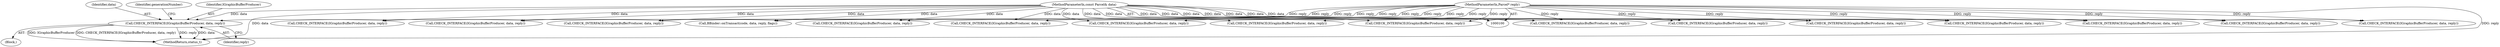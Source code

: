 digraph "0_Android_a30d7d90c4f718e46fb41a99b3d52800e1011b73_0@pointer" {
"1000563" [label="(Call,CHECK_INTERFACE(IGraphicBufferProducer, data, reply))"];
"1000102" [label="(MethodParameterIn,const Parcel& data)"];
"1000103" [label="(MethodParameterIn,Parcel* reply)"];
"1000596" [label="(MethodReturn,status_t)"];
"1000363" [label="(Call,CHECK_INTERFACE(IGraphicBufferProducer, data, reply))"];
"1000298" [label="(Call,CHECK_INTERFACE(IGraphicBufferProducer, data, reply))"];
"1000413" [label="(Call,CHECK_INTERFACE(IGraphicBufferProducer, data, reply))"];
"1000230" [label="(Call,CHECK_INTERFACE(IGraphicBufferProducer, data, reply))"];
"1000164" [label="(Call,CHECK_INTERFACE(IGraphicBufferProducer, data, reply))"];
"1000565" [label="(Identifier,data)"];
"1000569" [label="(Identifier,generationNumber)"];
"1000564" [label="(Identifier,IGraphicBufferProducer)"];
"1000249" [label="(Call,CHECK_INTERFACE(IGraphicBufferProducer, data, reply))"];
"1000582" [label="(Call,CHECK_INTERFACE(IGraphicBufferProducer, data, reply))"];
"1000562" [label="(Block,)"];
"1000480" [label="(Call,CHECK_INTERFACE(IGraphicBufferProducer, data, reply))"];
"1000542" [label="(Call,CHECK_INTERFACE(IGraphicBufferProducer, data, reply))"];
"1000111" [label="(Call,CHECK_INTERFACE(IGraphicBufferProducer, data, reply))"];
"1000591" [label="(Call,BBinder::onTransact(code, data, reply, flags))"];
"1000329" [label="(Call,CHECK_INTERFACE(IGraphicBufferProducer, data, reply))"];
"1000386" [label="(Call,CHECK_INTERFACE(IGraphicBufferProducer, data, reply))"];
"1000461" [label="(Call,CHECK_INTERFACE(IGraphicBufferProducer, data, reply))"];
"1000504" [label="(Call,CHECK_INTERFACE(IGraphicBufferProducer, data, reply))"];
"1000102" [label="(MethodParameterIn,const Parcel& data)"];
"1000563" [label="(Call,CHECK_INTERFACE(IGraphicBufferProducer, data, reply))"];
"1000103" [label="(MethodParameterIn,Parcel* reply)"];
"1000566" [label="(Identifier,reply)"];
"1000145" [label="(Call,CHECK_INTERFACE(IGraphicBufferProducer, data, reply))"];
"1000563" -> "1000562"  [label="AST: "];
"1000563" -> "1000566"  [label="CFG: "];
"1000564" -> "1000563"  [label="AST: "];
"1000565" -> "1000563"  [label="AST: "];
"1000566" -> "1000563"  [label="AST: "];
"1000569" -> "1000563"  [label="CFG: "];
"1000563" -> "1000596"  [label="DDG: CHECK_INTERFACE(IGraphicBufferProducer, data, reply)"];
"1000563" -> "1000596"  [label="DDG: reply"];
"1000563" -> "1000596"  [label="DDG: data"];
"1000563" -> "1000596"  [label="DDG: IGraphicBufferProducer"];
"1000102" -> "1000563"  [label="DDG: data"];
"1000103" -> "1000563"  [label="DDG: reply"];
"1000102" -> "1000100"  [label="AST: "];
"1000102" -> "1000596"  [label="DDG: data"];
"1000102" -> "1000111"  [label="DDG: data"];
"1000102" -> "1000145"  [label="DDG: data"];
"1000102" -> "1000164"  [label="DDG: data"];
"1000102" -> "1000230"  [label="DDG: data"];
"1000102" -> "1000249"  [label="DDG: data"];
"1000102" -> "1000298"  [label="DDG: data"];
"1000102" -> "1000329"  [label="DDG: data"];
"1000102" -> "1000363"  [label="DDG: data"];
"1000102" -> "1000386"  [label="DDG: data"];
"1000102" -> "1000413"  [label="DDG: data"];
"1000102" -> "1000461"  [label="DDG: data"];
"1000102" -> "1000480"  [label="DDG: data"];
"1000102" -> "1000504"  [label="DDG: data"];
"1000102" -> "1000542"  [label="DDG: data"];
"1000102" -> "1000582"  [label="DDG: data"];
"1000102" -> "1000591"  [label="DDG: data"];
"1000103" -> "1000100"  [label="AST: "];
"1000103" -> "1000596"  [label="DDG: reply"];
"1000103" -> "1000111"  [label="DDG: reply"];
"1000103" -> "1000145"  [label="DDG: reply"];
"1000103" -> "1000164"  [label="DDG: reply"];
"1000103" -> "1000230"  [label="DDG: reply"];
"1000103" -> "1000249"  [label="DDG: reply"];
"1000103" -> "1000298"  [label="DDG: reply"];
"1000103" -> "1000329"  [label="DDG: reply"];
"1000103" -> "1000363"  [label="DDG: reply"];
"1000103" -> "1000386"  [label="DDG: reply"];
"1000103" -> "1000413"  [label="DDG: reply"];
"1000103" -> "1000461"  [label="DDG: reply"];
"1000103" -> "1000480"  [label="DDG: reply"];
"1000103" -> "1000504"  [label="DDG: reply"];
"1000103" -> "1000542"  [label="DDG: reply"];
"1000103" -> "1000582"  [label="DDG: reply"];
"1000103" -> "1000591"  [label="DDG: reply"];
}
